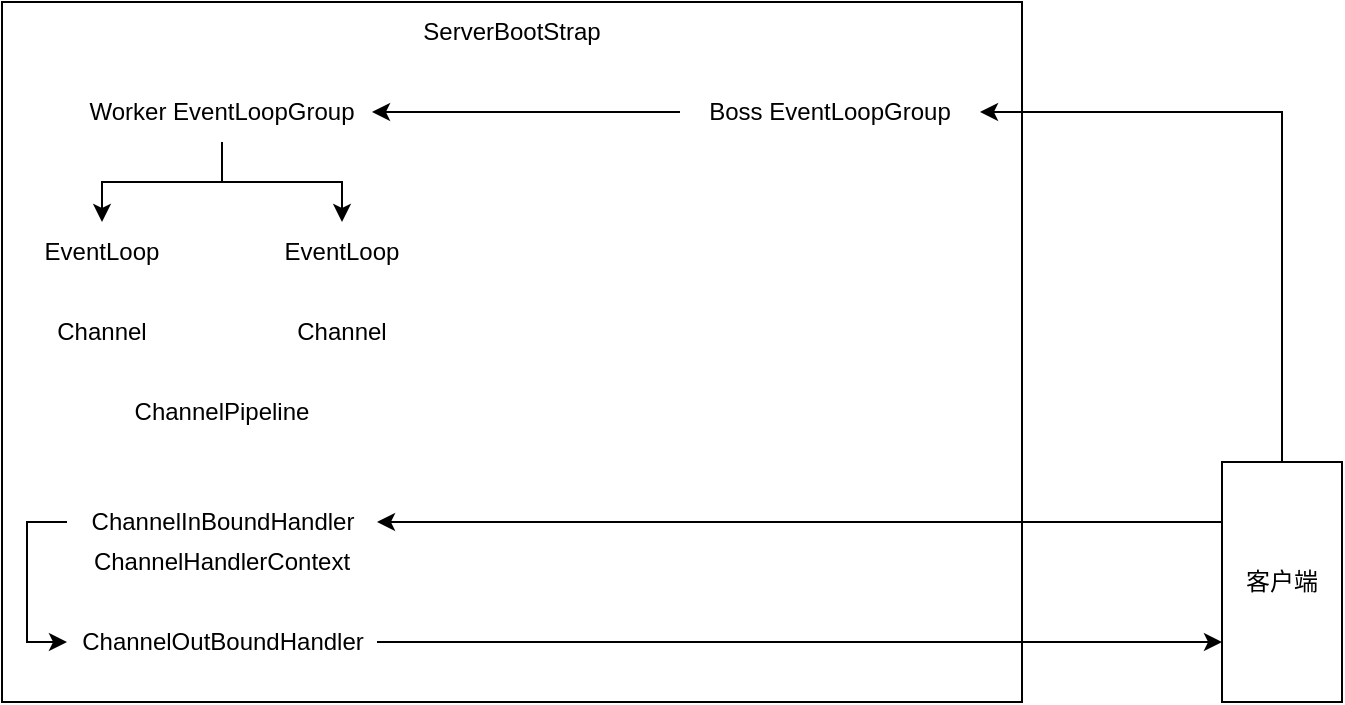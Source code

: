 <mxfile version="24.2.1" type="github">
  <diagram name="第 1 页" id="Za3HKC6AAFj8A5Fl59my">
    <mxGraphModel dx="1026" dy="651" grid="1" gridSize="10" guides="1" tooltips="1" connect="1" arrows="1" fold="1" page="1" pageScale="1" pageWidth="827" pageHeight="1169" math="0" shadow="0">
      <root>
        <mxCell id="0" />
        <mxCell id="1" parent="0" />
        <mxCell id="wPqtdyWGyqD5KA9EBB5L-1" value="" style="rounded=0;whiteSpace=wrap;html=1;" vertex="1" parent="1">
          <mxGeometry y="110" width="510" height="350" as="geometry" />
        </mxCell>
        <mxCell id="wPqtdyWGyqD5KA9EBB5L-2" value="ServerBootStrap" style="text;html=1;align=center;verticalAlign=middle;whiteSpace=wrap;rounded=0;" vertex="1" parent="1">
          <mxGeometry x="185" y="110" width="140" height="30" as="geometry" />
        </mxCell>
        <mxCell id="wPqtdyWGyqD5KA9EBB5L-6" style="edgeStyle=orthogonalEdgeStyle;rounded=0;orthogonalLoop=1;jettySize=auto;html=1;exitX=0;exitY=0.5;exitDx=0;exitDy=0;entryX=1;entryY=0.5;entryDx=0;entryDy=0;" edge="1" parent="1" source="wPqtdyWGyqD5KA9EBB5L-3" target="wPqtdyWGyqD5KA9EBB5L-4">
          <mxGeometry relative="1" as="geometry" />
        </mxCell>
        <mxCell id="wPqtdyWGyqD5KA9EBB5L-16" style="edgeStyle=orthogonalEdgeStyle;rounded=0;orthogonalLoop=1;jettySize=auto;html=1;exitX=0.25;exitY=1;exitDx=0;exitDy=0;" edge="1" parent="1" source="wPqtdyWGyqD5KA9EBB5L-3" target="wPqtdyWGyqD5KA9EBB5L-15">
          <mxGeometry relative="1" as="geometry" />
        </mxCell>
        <mxCell id="wPqtdyWGyqD5KA9EBB5L-3" value="客户端" style="rounded=0;whiteSpace=wrap;html=1;direction=south;" vertex="1" parent="1">
          <mxGeometry x="610" y="340" width="60" height="120" as="geometry" />
        </mxCell>
        <mxCell id="wPqtdyWGyqD5KA9EBB5L-7" style="edgeStyle=orthogonalEdgeStyle;rounded=0;orthogonalLoop=1;jettySize=auto;html=1;exitX=0;exitY=0.5;exitDx=0;exitDy=0;" edge="1" parent="1" source="wPqtdyWGyqD5KA9EBB5L-4" target="wPqtdyWGyqD5KA9EBB5L-5">
          <mxGeometry relative="1" as="geometry" />
        </mxCell>
        <mxCell id="wPqtdyWGyqD5KA9EBB5L-4" value="Boss EventLoopGroup" style="text;html=1;align=center;verticalAlign=middle;whiteSpace=wrap;rounded=0;" vertex="1" parent="1">
          <mxGeometry x="339" y="150" width="150" height="30" as="geometry" />
        </mxCell>
        <mxCell id="wPqtdyWGyqD5KA9EBB5L-10" style="edgeStyle=orthogonalEdgeStyle;rounded=0;orthogonalLoop=1;jettySize=auto;html=1;exitX=0.5;exitY=1;exitDx=0;exitDy=0;entryX=0.5;entryY=0;entryDx=0;entryDy=0;" edge="1" parent="1" source="wPqtdyWGyqD5KA9EBB5L-5" target="wPqtdyWGyqD5KA9EBB5L-8">
          <mxGeometry relative="1" as="geometry" />
        </mxCell>
        <mxCell id="wPqtdyWGyqD5KA9EBB5L-11" style="edgeStyle=orthogonalEdgeStyle;rounded=0;orthogonalLoop=1;jettySize=auto;html=1;exitX=0.5;exitY=1;exitDx=0;exitDy=0;entryX=0.5;entryY=0;entryDx=0;entryDy=0;" edge="1" parent="1" source="wPqtdyWGyqD5KA9EBB5L-5" target="wPqtdyWGyqD5KA9EBB5L-9">
          <mxGeometry relative="1" as="geometry" />
        </mxCell>
        <mxCell id="wPqtdyWGyqD5KA9EBB5L-5" value="Worker EventLoopGroup" style="text;html=1;align=center;verticalAlign=middle;whiteSpace=wrap;rounded=0;" vertex="1" parent="1">
          <mxGeometry x="35" y="150" width="150" height="30" as="geometry" />
        </mxCell>
        <mxCell id="wPqtdyWGyqD5KA9EBB5L-8" value="EventLoop" style="text;html=1;align=center;verticalAlign=middle;whiteSpace=wrap;rounded=0;" vertex="1" parent="1">
          <mxGeometry y="220" width="100" height="30" as="geometry" />
        </mxCell>
        <mxCell id="wPqtdyWGyqD5KA9EBB5L-9" value="EventLoop" style="text;html=1;align=center;verticalAlign=middle;whiteSpace=wrap;rounded=0;" vertex="1" parent="1">
          <mxGeometry x="120" y="220" width="100" height="30" as="geometry" />
        </mxCell>
        <mxCell id="wPqtdyWGyqD5KA9EBB5L-12" value="Channel" style="text;html=1;align=center;verticalAlign=middle;whiteSpace=wrap;rounded=0;" vertex="1" parent="1">
          <mxGeometry x="20" y="260" width="60" height="30" as="geometry" />
        </mxCell>
        <mxCell id="wPqtdyWGyqD5KA9EBB5L-13" value="Channel" style="text;html=1;align=center;verticalAlign=middle;whiteSpace=wrap;rounded=0;" vertex="1" parent="1">
          <mxGeometry x="140" y="260" width="60" height="30" as="geometry" />
        </mxCell>
        <mxCell id="wPqtdyWGyqD5KA9EBB5L-14" value="ChannelPipeline" style="text;html=1;align=center;verticalAlign=middle;whiteSpace=wrap;rounded=0;" vertex="1" parent="1">
          <mxGeometry x="55" y="300" width="110" height="30" as="geometry" />
        </mxCell>
        <mxCell id="wPqtdyWGyqD5KA9EBB5L-18" style="edgeStyle=orthogonalEdgeStyle;rounded=0;orthogonalLoop=1;jettySize=auto;html=1;exitX=0;exitY=0.5;exitDx=0;exitDy=0;entryX=0;entryY=0.5;entryDx=0;entryDy=0;" edge="1" parent="1" source="wPqtdyWGyqD5KA9EBB5L-15" target="wPqtdyWGyqD5KA9EBB5L-17">
          <mxGeometry relative="1" as="geometry" />
        </mxCell>
        <mxCell id="wPqtdyWGyqD5KA9EBB5L-15" value="ChannelInBoundHandler" style="text;html=1;align=center;verticalAlign=middle;whiteSpace=wrap;rounded=0;" vertex="1" parent="1">
          <mxGeometry x="32.5" y="355" width="155" height="30" as="geometry" />
        </mxCell>
        <mxCell id="wPqtdyWGyqD5KA9EBB5L-19" style="edgeStyle=orthogonalEdgeStyle;rounded=0;orthogonalLoop=1;jettySize=auto;html=1;exitX=1;exitY=0.5;exitDx=0;exitDy=0;entryX=0.75;entryY=1;entryDx=0;entryDy=0;" edge="1" parent="1" source="wPqtdyWGyqD5KA9EBB5L-17" target="wPqtdyWGyqD5KA9EBB5L-3">
          <mxGeometry relative="1" as="geometry" />
        </mxCell>
        <mxCell id="wPqtdyWGyqD5KA9EBB5L-17" value="ChannelOutBoundHandler" style="text;html=1;align=center;verticalAlign=middle;whiteSpace=wrap;rounded=0;" vertex="1" parent="1">
          <mxGeometry x="32.5" y="415" width="155" height="30" as="geometry" />
        </mxCell>
        <mxCell id="wPqtdyWGyqD5KA9EBB5L-20" value="ChannelHandlerContext" style="text;html=1;align=center;verticalAlign=middle;whiteSpace=wrap;rounded=0;" vertex="1" parent="1">
          <mxGeometry x="40" y="380" width="140" height="20" as="geometry" />
        </mxCell>
      </root>
    </mxGraphModel>
  </diagram>
</mxfile>
